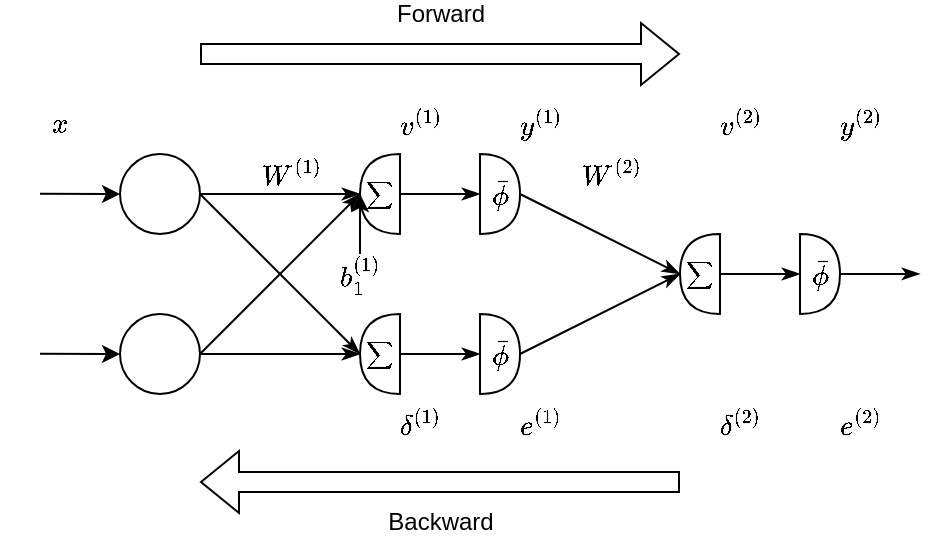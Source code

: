 <mxfile version="20.2.3" type="device"><diagram id="0mA7zlIsCgCM7yJjCo5o" name="第1頁"><mxGraphModel dx="761" dy="646" grid="1" gridSize="10" guides="1" tooltips="1" connect="1" arrows="1" fold="1" page="1" pageScale="1" pageWidth="1169" pageHeight="827" math="1" shadow="0"><root><mxCell id="0"/><mxCell id="1" parent="0"/><mxCell id="x1dmnabUEo1B9MxS2B5--7" value="" style="edgeStyle=orthogonalEdgeStyle;rounded=0;orthogonalLoop=1;jettySize=auto;html=1;endArrow=classicThin;endFill=1;" parent="1" source="x1dmnabUEo1B9MxS2B5--1" edge="1"><mxGeometry relative="1" as="geometry"><mxPoint x="440" y="260" as="targetPoint"/></mxGeometry></mxCell><mxCell id="x1dmnabUEo1B9MxS2B5--12" style="edgeStyle=none;rounded=0;orthogonalLoop=1;jettySize=auto;html=1;exitX=1;exitY=0.5;exitDx=0;exitDy=0;entryX=0;entryY=0.5;entryDx=0;entryDy=0;endArrow=classicThin;endFill=1;" parent="1" source="x1dmnabUEo1B9MxS2B5--1" edge="1"><mxGeometry relative="1" as="geometry"><mxPoint x="440" y="340" as="targetPoint"/></mxGeometry></mxCell><mxCell id="x1dmnabUEo1B9MxS2B5--14" style="edgeStyle=none;rounded=0;orthogonalLoop=1;jettySize=auto;html=1;exitX=0;exitY=0.5;exitDx=0;exitDy=0;startArrow=classic;startFill=1;endArrow=none;endFill=0;" parent="1" source="x1dmnabUEo1B9MxS2B5--1" edge="1"><mxGeometry relative="1" as="geometry"><mxPoint x="280" y="259.833" as="targetPoint"/></mxGeometry></mxCell><mxCell id="x1dmnabUEo1B9MxS2B5--1" value="" style="ellipse;whiteSpace=wrap;html=1;aspect=fixed;" parent="1" vertex="1"><mxGeometry x="320" y="240" width="40" height="40" as="geometry"/></mxCell><mxCell id="x1dmnabUEo1B9MxS2B5--11" style="rounded=0;orthogonalLoop=1;jettySize=auto;html=1;entryX=1;entryY=0.5;entryDx=0;entryDy=0;endArrow=classicThin;endFill=1;exitX=1;exitY=0.5;exitDx=0;exitDy=0;exitPerimeter=0;entryPerimeter=0;" parent="1" source="x1dmnabUEo1B9MxS2B5--52" target="x1dmnabUEo1B9MxS2B5--57" edge="1"><mxGeometry relative="1" as="geometry"><mxPoint x="645" y="300" as="targetPoint"/><mxPoint x="575" y="260" as="sourcePoint"/></mxGeometry></mxCell><mxCell id="x1dmnabUEo1B9MxS2B5--10" style="rounded=0;orthogonalLoop=1;jettySize=auto;html=1;entryX=1;entryY=0.5;entryDx=0;entryDy=0;endArrow=classicThin;endFill=1;exitX=1;exitY=0.5;exitDx=0;exitDy=0;exitPerimeter=0;entryPerimeter=0;" parent="1" source="x1dmnabUEo1B9MxS2B5--54" target="x1dmnabUEo1B9MxS2B5--57" edge="1"><mxGeometry relative="1" as="geometry"><mxPoint x="575" y="340" as="sourcePoint"/><mxPoint x="645" y="300" as="targetPoint"/></mxGeometry></mxCell><mxCell id="x1dmnabUEo1B9MxS2B5--8" value="" style="edgeStyle=orthogonalEdgeStyle;rounded=0;orthogonalLoop=1;jettySize=auto;html=1;endArrow=classicThin;endFill=1;" parent="1" source="x1dmnabUEo1B9MxS2B5--4" edge="1"><mxGeometry relative="1" as="geometry"><mxPoint x="440" y="340" as="targetPoint"/></mxGeometry></mxCell><mxCell id="x1dmnabUEo1B9MxS2B5--13" style="edgeStyle=none;rounded=0;orthogonalLoop=1;jettySize=auto;html=1;exitX=1;exitY=0.5;exitDx=0;exitDy=0;entryX=0;entryY=0.5;entryDx=0;entryDy=0;endArrow=classicThin;endFill=1;" parent="1" source="x1dmnabUEo1B9MxS2B5--4" edge="1"><mxGeometry relative="1" as="geometry"><mxPoint x="440" y="260" as="targetPoint"/></mxGeometry></mxCell><mxCell id="x1dmnabUEo1B9MxS2B5--15" style="edgeStyle=none;rounded=0;orthogonalLoop=1;jettySize=auto;html=1;exitX=0;exitY=0.5;exitDx=0;exitDy=0;startArrow=classic;startFill=1;endArrow=none;endFill=0;" parent="1" source="x1dmnabUEo1B9MxS2B5--4" edge="1"><mxGeometry relative="1" as="geometry"><mxPoint x="280" y="339.833" as="targetPoint"/></mxGeometry></mxCell><mxCell id="x1dmnabUEo1B9MxS2B5--4" value="" style="ellipse;whiteSpace=wrap;html=1;aspect=fixed;" parent="1" vertex="1"><mxGeometry x="320" y="320" width="40" height="40" as="geometry"/></mxCell><mxCell id="x1dmnabUEo1B9MxS2B5--21" style="edgeStyle=none;rounded=0;orthogonalLoop=1;jettySize=auto;html=1;exitX=1;exitY=0.5;exitDx=0;exitDy=0;startArrow=none;startFill=0;endArrow=classicThin;endFill=1;exitPerimeter=0;" parent="1" source="x1dmnabUEo1B9MxS2B5--58" edge="1"><mxGeometry relative="1" as="geometry"><mxPoint x="720" y="299.95" as="targetPoint"/><mxPoint x="680" y="299.76" as="sourcePoint"/></mxGeometry></mxCell><mxCell id="x1dmnabUEo1B9MxS2B5--24" value="$$\delta^{(2)}$$" style="text;html=1;align=center;verticalAlign=middle;resizable=0;points=[];autosize=1;strokeColor=none;fillColor=none;" parent="1" vertex="1"><mxGeometry x="575" y="360" width="110" height="30" as="geometry"/></mxCell><mxCell id="x1dmnabUEo1B9MxS2B5--25" value="$$e^{(1)}$$" style="text;html=1;align=center;verticalAlign=middle;resizable=0;points=[];autosize=1;strokeColor=none;fillColor=none;" parent="1" vertex="1"><mxGeometry x="485" y="360" width="90" height="30" as="geometry"/></mxCell><mxCell id="x1dmnabUEo1B9MxS2B5--26" value="$$\delta^{(1)}$$" style="text;html=1;align=center;verticalAlign=middle;resizable=0;points=[];autosize=1;strokeColor=none;fillColor=none;" parent="1" vertex="1"><mxGeometry x="415" y="360" width="110" height="30" as="geometry"/></mxCell><mxCell id="x1dmnabUEo1B9MxS2B5--29" value="$$y^{(2)}$$" style="text;html=1;align=center;verticalAlign=middle;resizable=0;points=[];autosize=1;strokeColor=none;fillColor=none;" parent="1" vertex="1"><mxGeometry x="650" y="210" width="80" height="30" as="geometry"/></mxCell><mxCell id="x1dmnabUEo1B9MxS2B5--31" value="$$x$$" style="text;html=1;align=center;verticalAlign=middle;resizable=0;points=[];autosize=1;strokeColor=none;fillColor=none;" parent="1" vertex="1"><mxGeometry x="260" y="210" width="60" height="30" as="geometry"/></mxCell><mxCell id="x1dmnabUEo1B9MxS2B5--33" value="$$v^{(1)}$$" style="text;html=1;align=center;verticalAlign=middle;resizable=0;points=[];autosize=1;strokeColor=none;fillColor=none;" parent="1" vertex="1"><mxGeometry x="430" y="210" width="80" height="30" as="geometry"/></mxCell><mxCell id="x1dmnabUEo1B9MxS2B5--45" value="$$e^{(2)}$$" style="text;html=1;align=center;verticalAlign=middle;resizable=0;points=[];autosize=1;strokeColor=none;fillColor=none;" parent="1" vertex="1"><mxGeometry x="645" y="360" width="90" height="30" as="geometry"/></mxCell><mxCell id="x1dmnabUEo1B9MxS2B5--48" value="$$v^{(2)}$$" style="text;html=1;align=center;verticalAlign=middle;resizable=0;points=[];autosize=1;strokeColor=none;fillColor=none;" parent="1" vertex="1"><mxGeometry x="590" y="210" width="80" height="30" as="geometry"/></mxCell><mxCell id="x1dmnabUEo1B9MxS2B5--49" value="$$y^{(1)}$$" style="text;html=1;align=center;verticalAlign=middle;resizable=0;points=[];autosize=1;strokeColor=none;fillColor=none;" parent="1" vertex="1"><mxGeometry x="490" y="210" width="80" height="30" as="geometry"/></mxCell><mxCell id="x1dmnabUEo1B9MxS2B5--55" style="edgeStyle=none;rounded=0;orthogonalLoop=1;jettySize=auto;html=1;exitX=0;exitY=0.5;exitDx=0;exitDy=0;exitPerimeter=0;entryX=0;entryY=0.5;entryDx=0;entryDy=0;entryPerimeter=0;fontSize=12;startArrow=none;startFill=0;endArrow=classicThin;endFill=1;" parent="1" source="x1dmnabUEo1B9MxS2B5--50" target="x1dmnabUEo1B9MxS2B5--52" edge="1"><mxGeometry relative="1" as="geometry"/></mxCell><mxCell id="x1dmnabUEo1B9MxS2B5--50" value="$$\sum$$" style="shape=or;whiteSpace=wrap;html=1;flipH=1;fontSize=8;" parent="1" vertex="1"><mxGeometry x="440" y="240" width="20" height="40" as="geometry"/></mxCell><mxCell id="x1dmnabUEo1B9MxS2B5--56" style="edgeStyle=none;rounded=0;orthogonalLoop=1;jettySize=auto;html=1;exitX=0;exitY=0.5;exitDx=0;exitDy=0;exitPerimeter=0;entryX=0;entryY=0.5;entryDx=0;entryDy=0;entryPerimeter=0;fontSize=12;startArrow=none;startFill=0;endArrow=classicThin;endFill=1;" parent="1" source="x1dmnabUEo1B9MxS2B5--51" target="x1dmnabUEo1B9MxS2B5--54" edge="1"><mxGeometry relative="1" as="geometry"/></mxCell><mxCell id="x1dmnabUEo1B9MxS2B5--51" value="$$\sum$$" style="shape=or;whiteSpace=wrap;html=1;flipH=1;fontSize=8;" parent="1" vertex="1"><mxGeometry x="440" y="320" width="20" height="40" as="geometry"/></mxCell><mxCell id="x1dmnabUEo1B9MxS2B5--52" value="$$\bar{\phi}$$" style="shape=or;whiteSpace=wrap;html=1;fontSize=12;" parent="1" vertex="1"><mxGeometry x="500" y="240" width="20" height="40" as="geometry"/></mxCell><mxCell id="x1dmnabUEo1B9MxS2B5--54" value="$$\bar{\phi}$$" style="shape=or;whiteSpace=wrap;html=1;fontSize=12;" parent="1" vertex="1"><mxGeometry x="500" y="320" width="20" height="40" as="geometry"/></mxCell><mxCell id="x1dmnabUEo1B9MxS2B5--59" style="edgeStyle=none;rounded=0;orthogonalLoop=1;jettySize=auto;html=1;exitX=0;exitY=0.5;exitDx=0;exitDy=0;exitPerimeter=0;entryX=0;entryY=0.5;entryDx=0;entryDy=0;entryPerimeter=0;fontSize=12;startArrow=none;startFill=0;endArrow=classicThin;endFill=1;" parent="1" source="x1dmnabUEo1B9MxS2B5--57" target="x1dmnabUEo1B9MxS2B5--58" edge="1"><mxGeometry relative="1" as="geometry"/></mxCell><mxCell id="x1dmnabUEo1B9MxS2B5--57" value="$$\sum$$" style="shape=or;whiteSpace=wrap;html=1;flipH=1;fontSize=8;" parent="1" vertex="1"><mxGeometry x="600" y="280" width="20" height="40" as="geometry"/></mxCell><mxCell id="x1dmnabUEo1B9MxS2B5--58" value="$$\bar{\phi}$$" style="shape=or;whiteSpace=wrap;html=1;fontSize=12;" parent="1" vertex="1"><mxGeometry x="660" y="280" width="20" height="40" as="geometry"/></mxCell><mxCell id="x1dmnabUEo1B9MxS2B5--61" value="" style="shape=flexArrow;endArrow=classic;html=1;rounded=0;fontSize=12;" parent="1" edge="1"><mxGeometry width="50" height="50" relative="1" as="geometry"><mxPoint x="360" y="190" as="sourcePoint"/><mxPoint x="600" y="190" as="targetPoint"/></mxGeometry></mxCell><mxCell id="x1dmnabUEo1B9MxS2B5--62" value="Forward" style="edgeLabel;html=1;align=center;verticalAlign=middle;resizable=0;points=[];fontSize=12;labelBackgroundColor=none;" parent="x1dmnabUEo1B9MxS2B5--61" vertex="1" connectable="0"><mxGeometry x="-0.226" y="-2" relative="1" as="geometry"><mxPoint x="27" y="-22" as="offset"/></mxGeometry></mxCell><mxCell id="x1dmnabUEo1B9MxS2B5--63" value="" style="shape=flexArrow;endArrow=classic;html=1;rounded=0;fontSize=12;" parent="1" edge="1"><mxGeometry width="50" height="50" relative="1" as="geometry"><mxPoint x="600" y="404" as="sourcePoint"/><mxPoint x="360" y="404" as="targetPoint"/></mxGeometry></mxCell><mxCell id="x1dmnabUEo1B9MxS2B5--64" value="Backward" style="edgeLabel;html=1;align=center;verticalAlign=middle;resizable=0;points=[];fontSize=12;labelBackgroundColor=none;" parent="x1dmnabUEo1B9MxS2B5--63" vertex="1" connectable="0"><mxGeometry x="-0.066" y="-6" relative="1" as="geometry"><mxPoint x="-8" y="26" as="offset"/></mxGeometry></mxCell><mxCell id="BFQ3cgXwGIsl-rajlVZm-1" value="" style="endArrow=classic;html=1;rounded=0;entryX=1;entryY=0.5;entryDx=0;entryDy=0;entryPerimeter=0;" parent="1" target="x1dmnabUEo1B9MxS2B5--50" edge="1"><mxGeometry width="50" height="50" relative="1" as="geometry"><mxPoint x="440" y="290" as="sourcePoint"/><mxPoint x="480" y="260" as="targetPoint"/></mxGeometry></mxCell><mxCell id="BFQ3cgXwGIsl-rajlVZm-2" value="$$W^{(1)}$$" style="text;html=1;align=center;verticalAlign=middle;resizable=0;points=[];autosize=1;strokeColor=none;fillColor=none;" parent="1" vertex="1"><mxGeometry x="360" y="235" width="90" height="30" as="geometry"/></mxCell><mxCell id="BFQ3cgXwGIsl-rajlVZm-3" value="$$W^{(2)}$$" style="text;html=1;align=center;verticalAlign=middle;resizable=0;points=[];autosize=1;strokeColor=none;fillColor=none;" parent="1" vertex="1"><mxGeometry x="520" y="235" width="90" height="30" as="geometry"/></mxCell><mxCell id="BFQ3cgXwGIsl-rajlVZm-4" value="$$b_1^{(1)}$$" style="text;html=1;align=center;verticalAlign=middle;resizable=0;points=[];autosize=1;strokeColor=none;fillColor=none;" parent="1" vertex="1"><mxGeometry x="390" y="285" width="100" height="30" as="geometry"/></mxCell></root></mxGraphModel></diagram></mxfile>